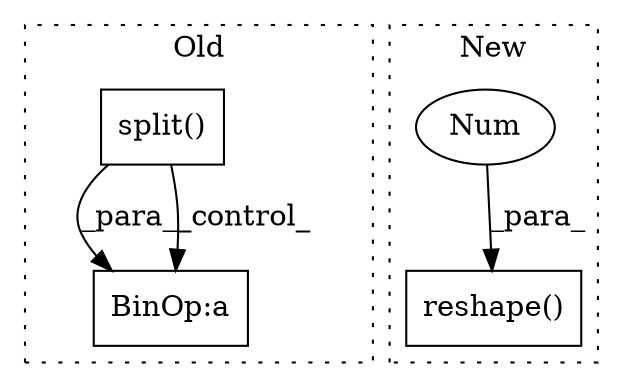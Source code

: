digraph G {
subgraph cluster0 {
1 [label="split()" a="75" s="20279,20320" l="40,1" shape="box"];
4 [label="BinOp:a" a="82" s="21707" l="3" shape="box"];
label = "Old";
style="dotted";
}
subgraph cluster1 {
2 [label="reshape()" a="75" s="21551,21593" l="40,1" shape="box"];
3 [label="Num" a="76" s="21591" l="2" shape="ellipse"];
label = "New";
style="dotted";
}
1 -> 4 [label="_para_"];
1 -> 4 [label="_control_"];
3 -> 2 [label="_para_"];
}